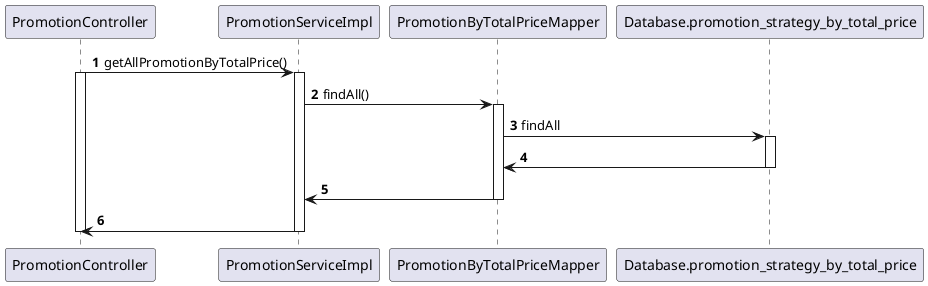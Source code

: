 @startuml
autonumber 1 1 "<b>0"
PromotionController -> PromotionServiceImpl : getAllPromotionByTotalPrice()
activate PromotionController
activate PromotionServiceImpl
PromotionServiceImpl -> PromotionByTotalPriceMapper : findAll()
activate PromotionByTotalPriceMapper
PromotionByTotalPriceMapper -> Database.promotion_strategy_by_total_price : findAll
activate Database.promotion_strategy_by_total_price
PromotionByTotalPriceMapper <- Database.promotion_strategy_by_total_price :
deactivate Database.promotion_strategy_by_total_price
PromotionServiceImpl <- PromotionByTotalPriceMapper :
deactivate PromotionByTotalPriceMapper
PromotionController  <- PromotionServiceImpl:
deactivate PromotionServiceImpl
deactivate PromotionController
@enduml